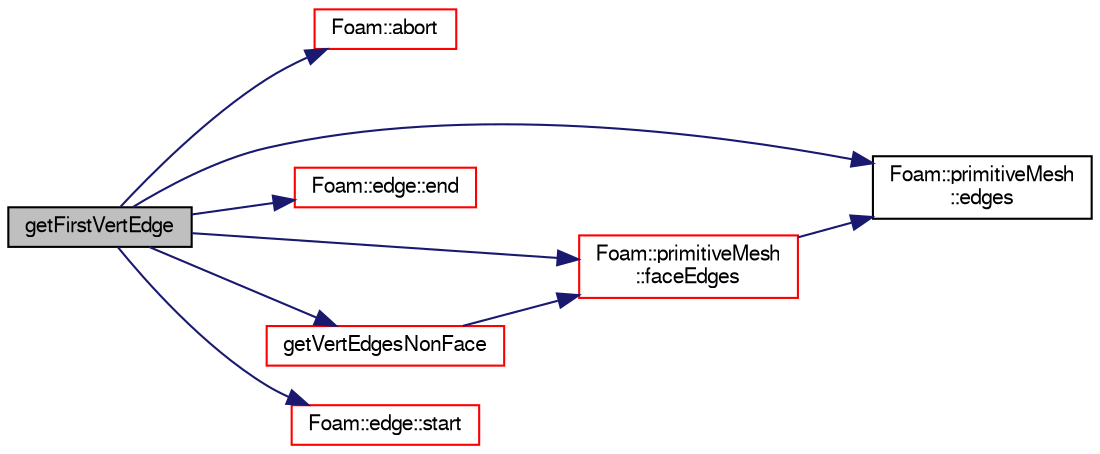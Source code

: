 digraph "getFirstVertEdge"
{
  bgcolor="transparent";
  edge [fontname="FreeSans",fontsize="10",labelfontname="FreeSans",labelfontsize="10"];
  node [fontname="FreeSans",fontsize="10",shape=record];
  rankdir="LR";
  Node206 [label="getFirstVertEdge",height=0.2,width=0.4,color="black", fillcolor="grey75", style="filled", fontcolor="black"];
  Node206 -> Node207 [color="midnightblue",fontsize="10",style="solid",fontname="FreeSans"];
  Node207 [label="Foam::abort",height=0.2,width=0.4,color="red",URL="$a21124.html#a447107a607d03e417307c203fa5fb44b"];
  Node206 -> Node250 [color="midnightblue",fontsize="10",style="solid",fontname="FreeSans"];
  Node250 [label="Foam::primitiveMesh\l::edges",height=0.2,width=0.4,color="black",URL="$a27530.html#a21d764179912ddda5c6f95193c289846",tooltip="Return mesh edges. Uses calcEdges. "];
  Node206 -> Node251 [color="midnightblue",fontsize="10",style="solid",fontname="FreeSans"];
  Node251 [label="Foam::edge::end",height=0.2,width=0.4,color="red",URL="$a27210.html#a5ac1c619caccdf5bcf8c3d58a409849f",tooltip="Return end vertex label. "];
  Node206 -> Node253 [color="midnightblue",fontsize="10",style="solid",fontname="FreeSans"];
  Node253 [label="Foam::primitiveMesh\l::faceEdges",height=0.2,width=0.4,color="red",URL="$a27530.html#adbfcf489a527a07c33d684834faace79"];
  Node253 -> Node250 [color="midnightblue",fontsize="10",style="solid",fontname="FreeSans"];
  Node206 -> Node262 [color="midnightblue",fontsize="10",style="solid",fontname="FreeSans"];
  Node262 [label="getVertEdgesNonFace",height=0.2,width=0.4,color="red",URL="$a21470.html#a0a167d658711bc2b8e9765d06ffd167c",tooltip="Get edges (on cell) connected to vertI which are not on faceI. "];
  Node262 -> Node253 [color="midnightblue",fontsize="10",style="solid",fontname="FreeSans"];
  Node206 -> Node293 [color="midnightblue",fontsize="10",style="solid",fontname="FreeSans"];
  Node293 [label="Foam::edge::start",height=0.2,width=0.4,color="red",URL="$a27210.html#afe56bdd2031bbf8321e35e2330c0b990",tooltip="Return start vertex label. "];
}
